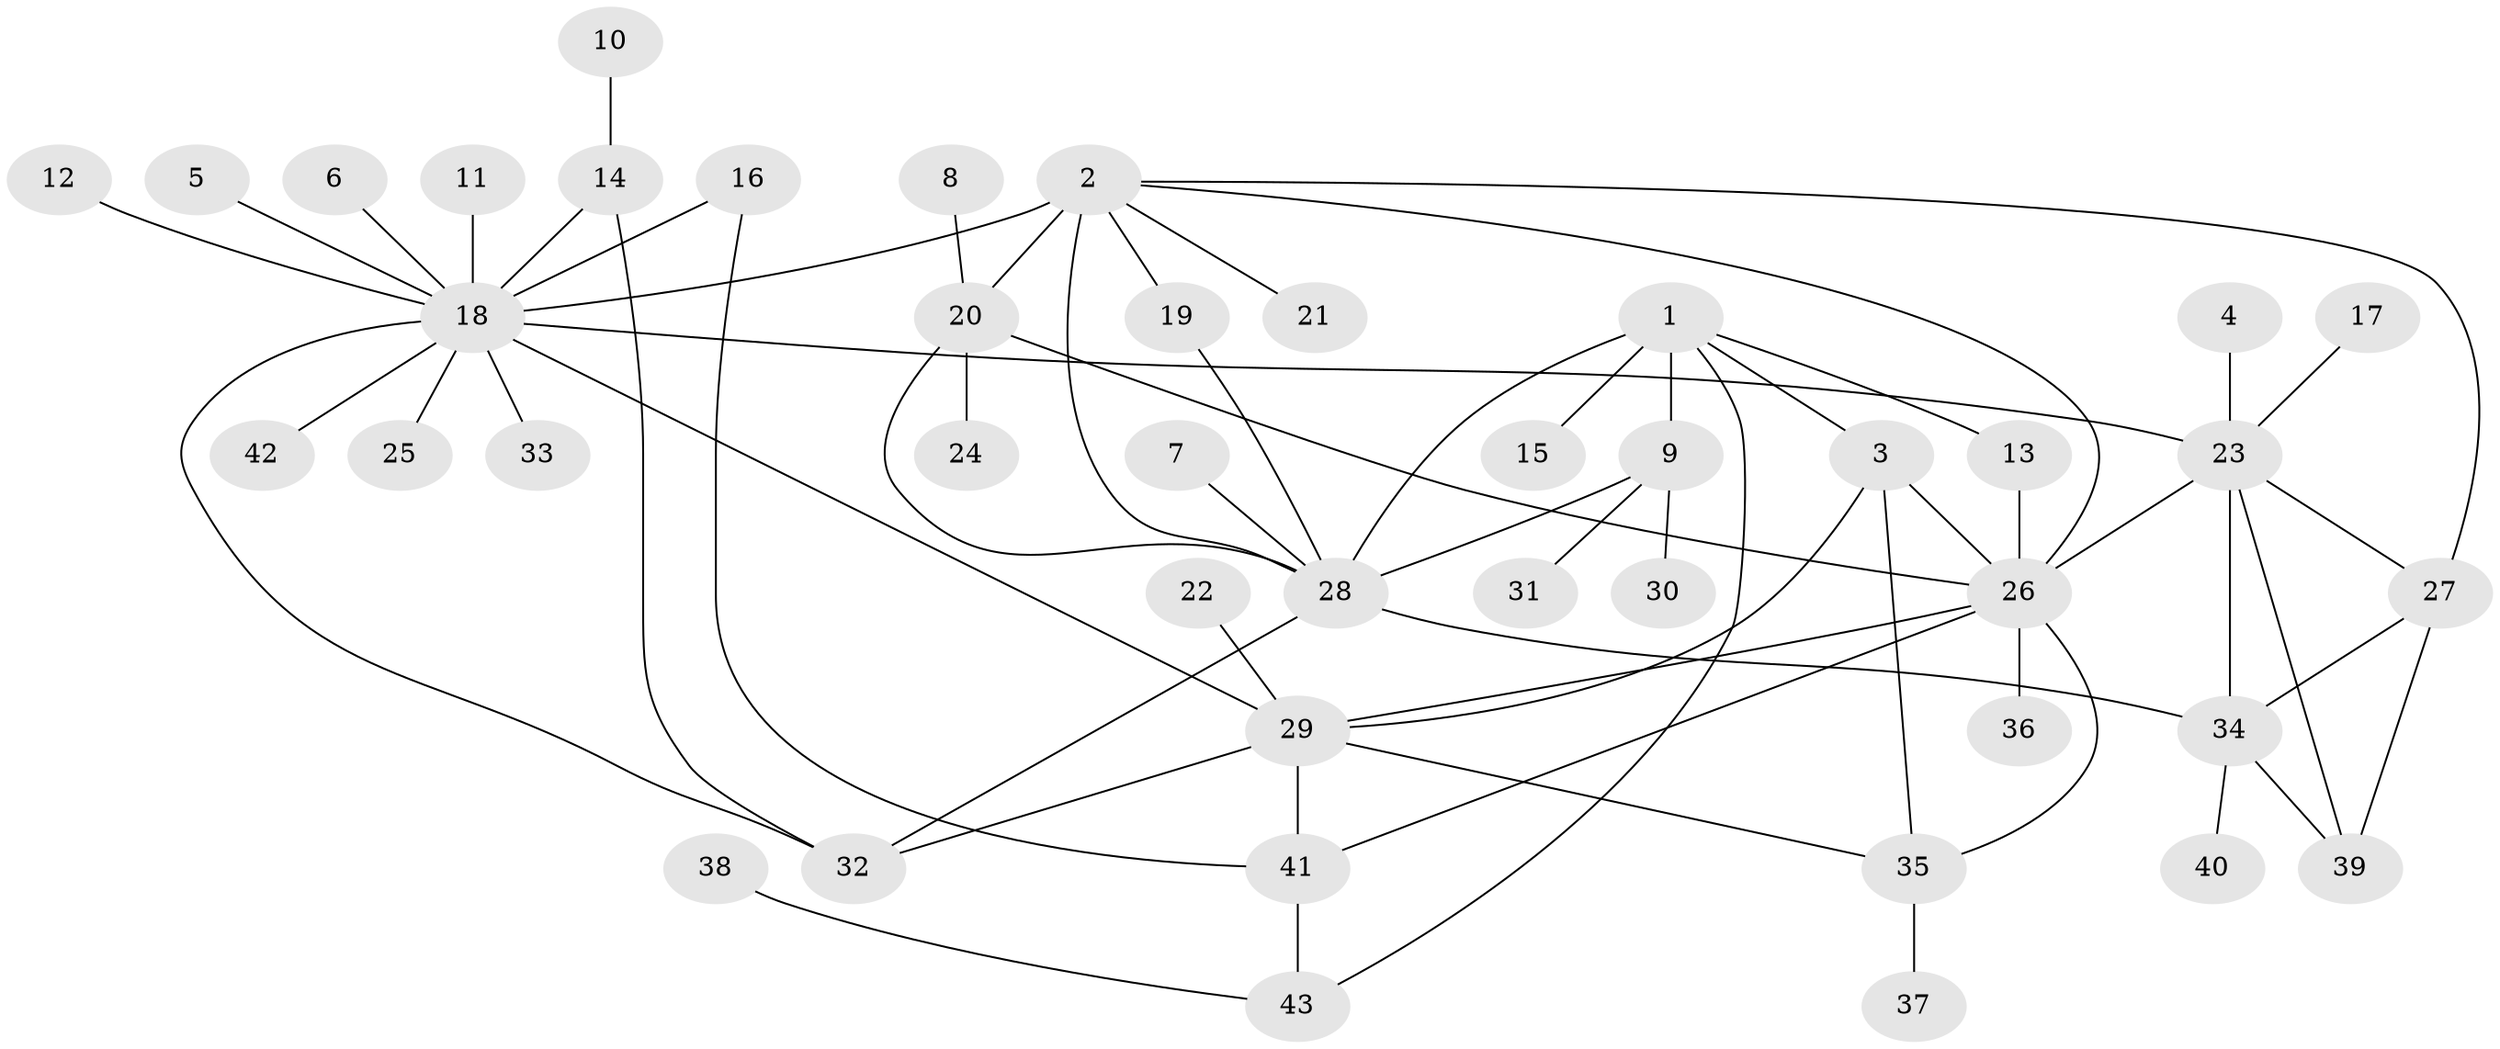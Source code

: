 // original degree distribution, {6: 0.07058823529411765, 9: 0.023529411764705882, 4: 0.058823529411764705, 7: 0.03529411764705882, 11: 0.011764705882352941, 8: 0.03529411764705882, 3: 0.10588235294117647, 1: 0.5058823529411764, 2: 0.15294117647058825}
// Generated by graph-tools (version 1.1) at 2025/50/03/09/25 03:50:38]
// undirected, 43 vertices, 64 edges
graph export_dot {
graph [start="1"]
  node [color=gray90,style=filled];
  1;
  2;
  3;
  4;
  5;
  6;
  7;
  8;
  9;
  10;
  11;
  12;
  13;
  14;
  15;
  16;
  17;
  18;
  19;
  20;
  21;
  22;
  23;
  24;
  25;
  26;
  27;
  28;
  29;
  30;
  31;
  32;
  33;
  34;
  35;
  36;
  37;
  38;
  39;
  40;
  41;
  42;
  43;
  1 -- 3 [weight=1.0];
  1 -- 9 [weight=2.0];
  1 -- 13 [weight=1.0];
  1 -- 15 [weight=1.0];
  1 -- 28 [weight=2.0];
  1 -- 43 [weight=1.0];
  2 -- 18 [weight=1.0];
  2 -- 19 [weight=1.0];
  2 -- 20 [weight=3.0];
  2 -- 21 [weight=1.0];
  2 -- 26 [weight=1.0];
  2 -- 27 [weight=1.0];
  2 -- 28 [weight=1.0];
  3 -- 26 [weight=1.0];
  3 -- 29 [weight=1.0];
  3 -- 35 [weight=1.0];
  4 -- 23 [weight=1.0];
  5 -- 18 [weight=1.0];
  6 -- 18 [weight=1.0];
  7 -- 28 [weight=1.0];
  8 -- 20 [weight=1.0];
  9 -- 28 [weight=1.0];
  9 -- 30 [weight=1.0];
  9 -- 31 [weight=1.0];
  10 -- 14 [weight=1.0];
  11 -- 18 [weight=1.0];
  12 -- 18 [weight=1.0];
  13 -- 26 [weight=1.0];
  14 -- 18 [weight=2.0];
  14 -- 32 [weight=1.0];
  16 -- 18 [weight=1.0];
  16 -- 41 [weight=1.0];
  17 -- 23 [weight=1.0];
  18 -- 23 [weight=1.0];
  18 -- 25 [weight=1.0];
  18 -- 29 [weight=1.0];
  18 -- 32 [weight=2.0];
  18 -- 33 [weight=1.0];
  18 -- 42 [weight=1.0];
  19 -- 28 [weight=1.0];
  20 -- 24 [weight=1.0];
  20 -- 26 [weight=1.0];
  20 -- 28 [weight=1.0];
  22 -- 29 [weight=1.0];
  23 -- 26 [weight=1.0];
  23 -- 27 [weight=1.0];
  23 -- 34 [weight=1.0];
  23 -- 39 [weight=1.0];
  26 -- 29 [weight=1.0];
  26 -- 35 [weight=1.0];
  26 -- 36 [weight=1.0];
  26 -- 41 [weight=1.0];
  27 -- 34 [weight=1.0];
  27 -- 39 [weight=1.0];
  28 -- 32 [weight=1.0];
  28 -- 34 [weight=1.0];
  29 -- 32 [weight=1.0];
  29 -- 35 [weight=1.0];
  29 -- 41 [weight=1.0];
  34 -- 39 [weight=1.0];
  34 -- 40 [weight=1.0];
  35 -- 37 [weight=1.0];
  38 -- 43 [weight=1.0];
  41 -- 43 [weight=1.0];
}

